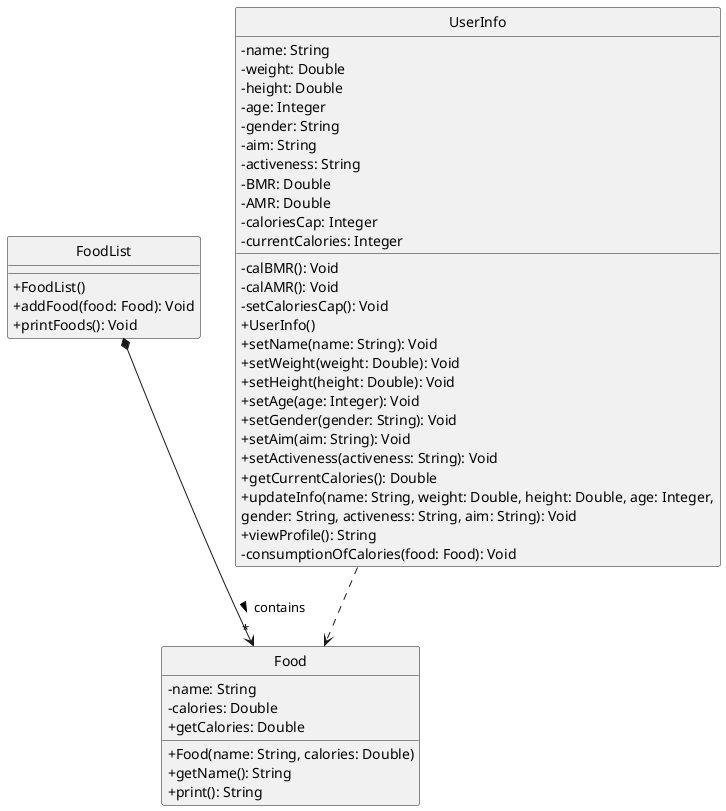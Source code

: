 @startuml
skinparam classAttributeIconSize 0
hide circle
class FoodList {
    +FoodList()
    +addFood(food: Food): Void
    +printFoods(): Void
}
class Food {
    -name: String
    -calories: Double
    +Food(name: String, calories: Double)
    +getName(): String
    +getCalories: Double
    +print(): String
}
FoodList *--> "*" Food: contains >

class UserInfo {
    -name: String
    -weight: Double
    -height: Double
    -age: Integer
    -gender: String
    -aim: String
    -activeness: String
    -BMR: Double
    -AMR: Double
    -caloriesCap: Integer
    -currentCalories: Integer
    -calBMR(): Void
    -calAMR(): Void
    -setCaloriesCap(): Void
    +UserInfo()
    +setName(name: String): Void
    +setWeight(weight: Double): Void
    +setHeight(height: Double): Void
    +setAge(age: Integer): Void
    +setGender(gender: String): Void
    +setAim(aim: String): Void
    +setActiveness(activeness: String): Void
    +getCurrentCalories(): Double
    +updateInfo(name: String, weight: Double, height: Double, age: Integer,
                               gender: String, activeness: String, aim: String): Void
    +viewProfile(): String
    -consumptionOfCalories(food: Food): Void
}
UserInfo ..> Food
@enduml